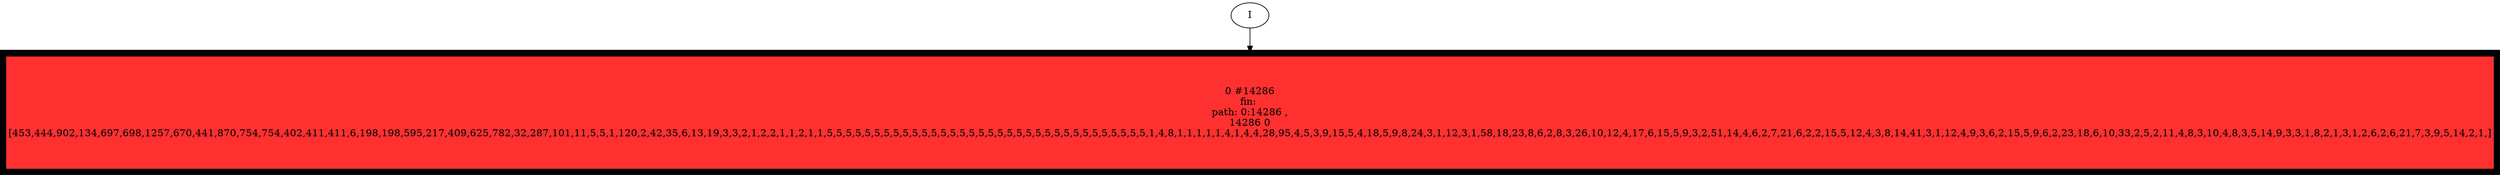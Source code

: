 // produced with flexfringe // 
digraph DFA {
	0 [label="root" shape=box];
		I -> 0;
	0 [ label="0 #14286
fin: 
 path: 0:14286 , 
14286 0
[453,444,902,134,697,698,1257,670,441,870,754,754,402,411,411,6,198,198,595,217,409,625,782,32,287,101,11,5,5,1,120,2,42,35,6,13,19,3,3,2,1,2,2,1,1,2,1,1,5,5,5,5,5,5,5,5,5,5,5,5,5,5,5,5,5,5,5,5,5,5,5,5,5,5,5,5,5,5,5,5,5,5,1,4,8,1,1,1,1,1,4,1,4,4,28,95,4,5,3,9,15,5,4,18,5,9,8,24,3,1,12,3,1,58,18,23,8,6,2,8,3,26,10,12,4,17,6,15,5,9,3,2,51,14,4,6,2,7,21,6,2,2,15,5,12,4,3,8,14,41,3,1,12,4,9,3,6,2,15,5,9,6,2,23,18,6,10,33,2,5,2,11,4,8,3,10,4,8,3,5,14,9,3,3,1,8,2,1,3,1,2,6,2,6,21,7,3,9,5,14,2,1,]" , style=filled, fillcolor="firebrick1", width=2.35775, height=2.35775, penwidth=9.56711];
}
